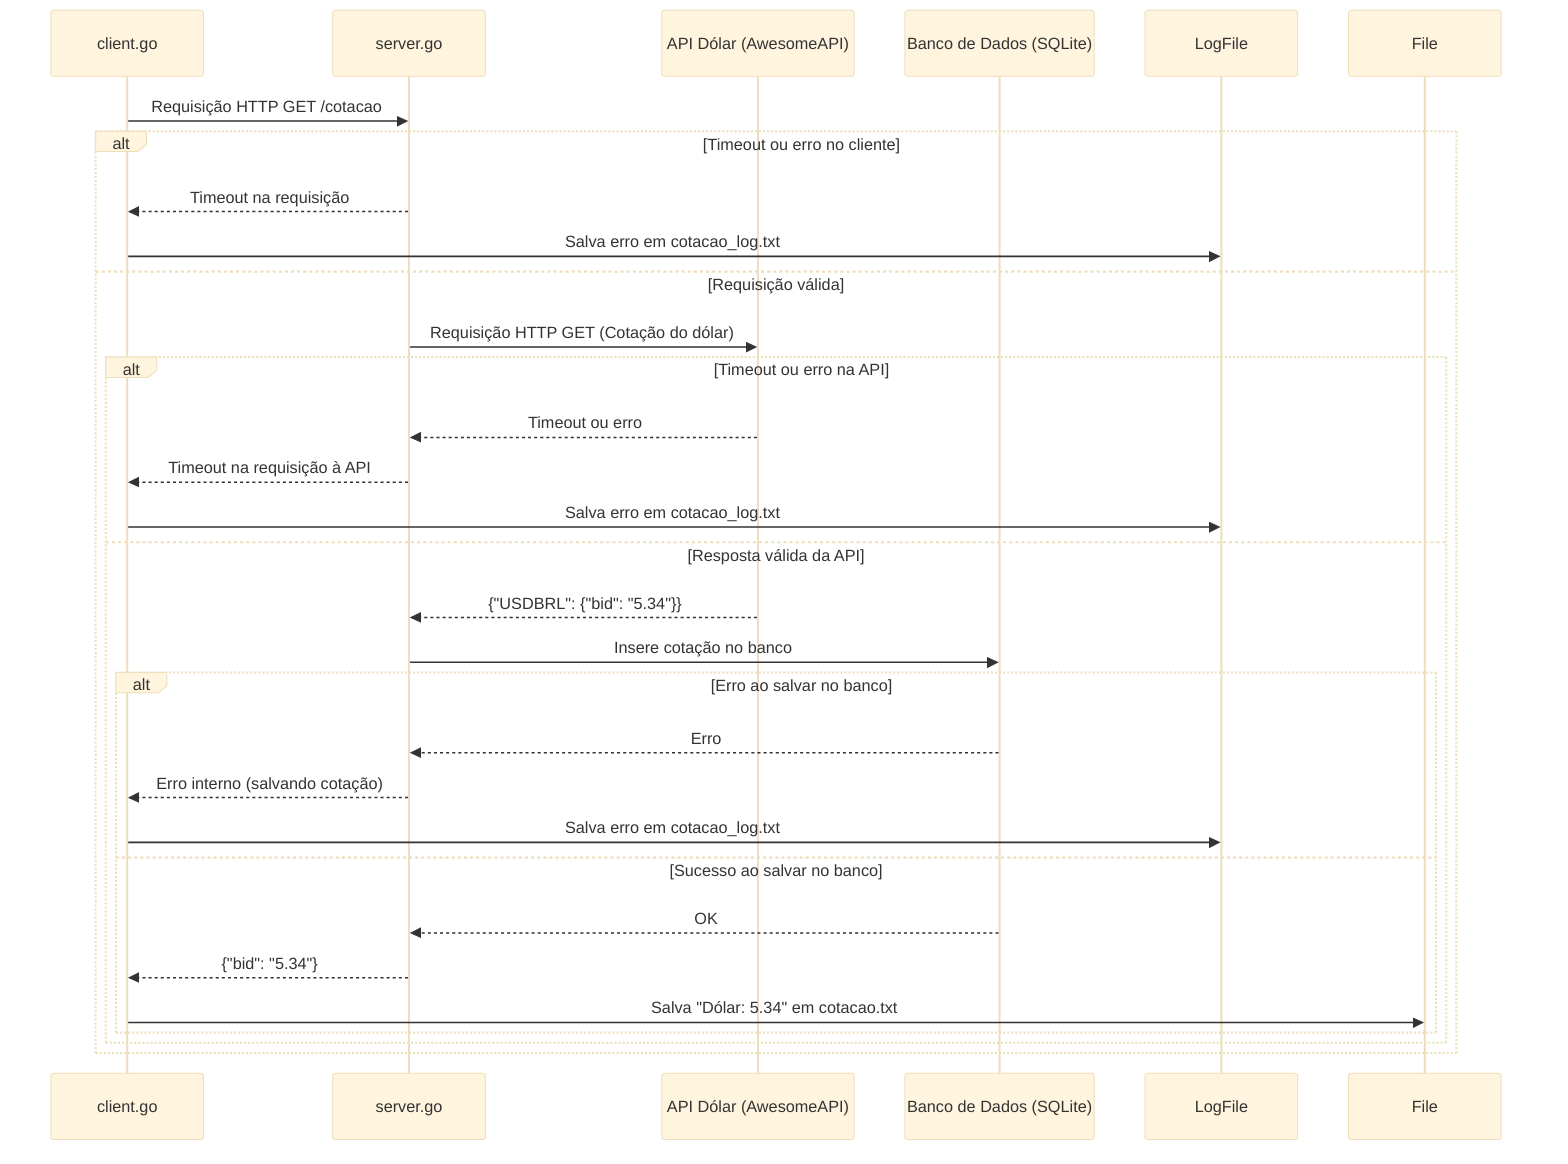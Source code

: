 ---
config:
  theme: base
---
sequenceDiagram
    participant Client as client.go
    participant Server as server.go
    participant API as API Dólar (AwesomeAPI)
    participant DB as Banco de Dados (SQLite)
    Client->>Server: Requisição HTTP GET /cotacao
    alt Timeout ou erro no cliente
        Server-->>Client: Timeout na requisição
        Client->>LogFile: Salva erro em cotacao_log.txt
    else Requisição válida
        Server->>API: Requisição HTTP GET (Cotação do dólar)
        alt Timeout ou erro na API
            API-->>Server: Timeout ou erro
            Server-->>Client: Timeout na requisição à API
            Client->>LogFile: Salva erro em cotacao_log.txt
        else Resposta válida da API
            API-->>Server: {"USDBRL": {"bid": "5.34"}}
            Server->>DB: Insere cotação no banco
            alt Erro ao salvar no banco
                DB-->>Server: Erro
                Server-->>Client: Erro interno (salvando cotação)
                Client->>LogFile: Salva erro em cotacao_log.txt
            else Sucesso ao salvar no banco
                DB-->>Server: OK
                Server-->>Client: {"bid": "5.34"}
                Client->>File: Salva "Dólar: 5.34" em cotacao.txt
            end
        end
    end